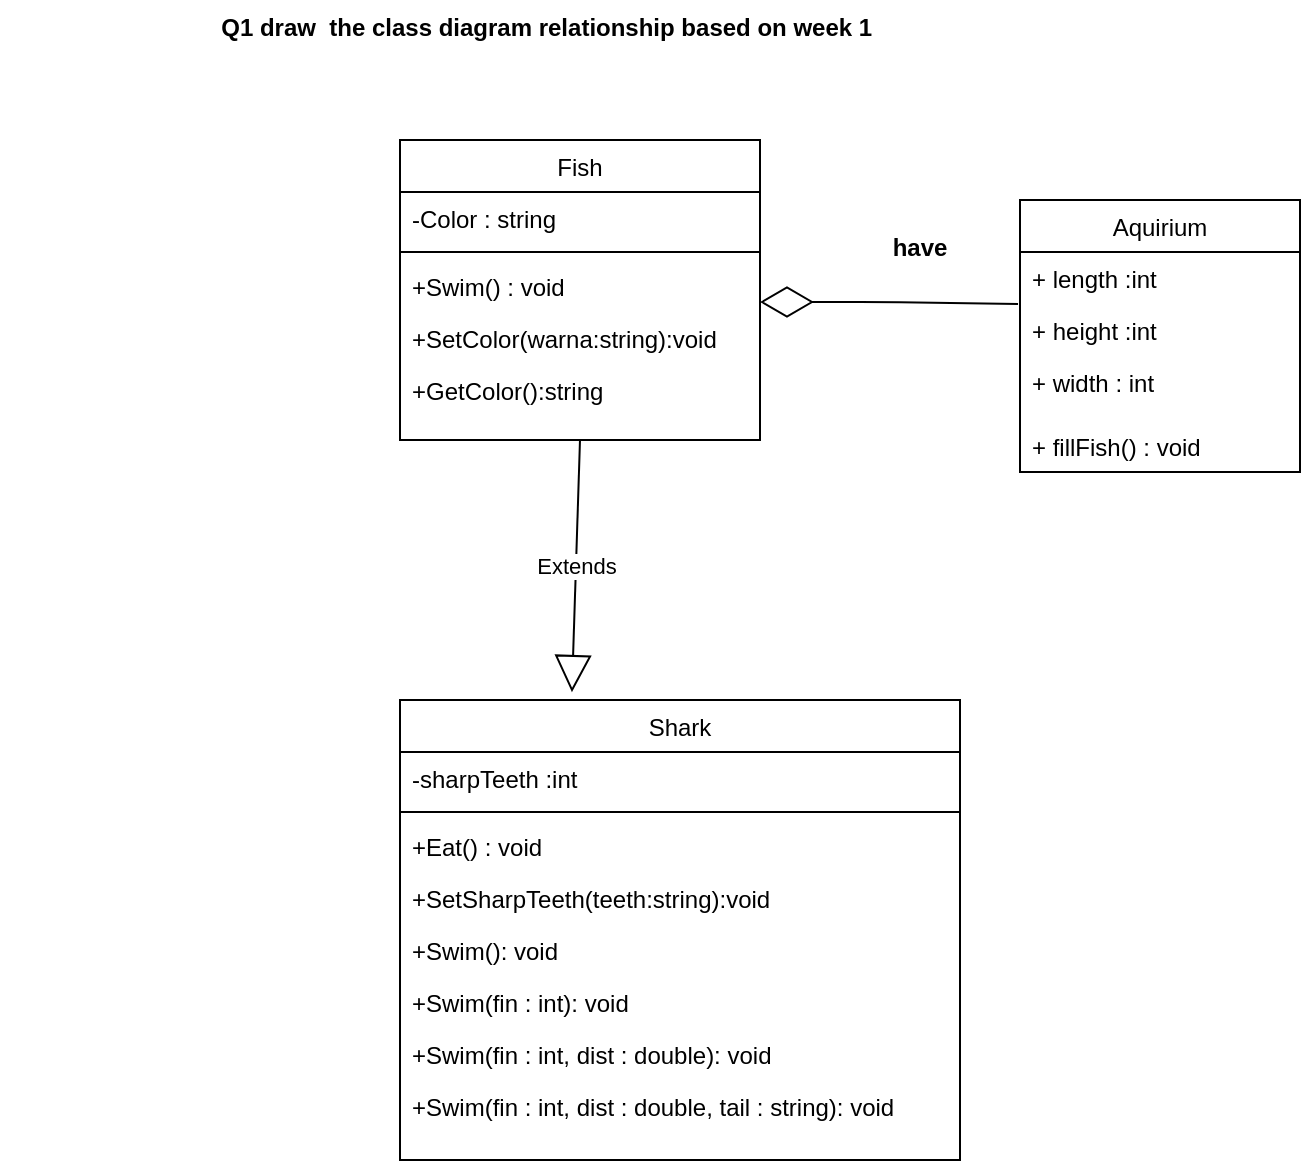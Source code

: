 <mxfile version="13.8.1" type="github" pages="3">
  <diagram id="C5RBs43oDa-KdzZeNtuy" name="Page-1">
    <mxGraphModel dx="868" dy="482" grid="1" gridSize="10" guides="1" tooltips="1" connect="1" arrows="1" fold="1" page="1" pageScale="1" pageWidth="827" pageHeight="1169" math="0" shadow="0">
      <root>
        <mxCell id="WIyWlLk6GJQsqaUBKTNV-0" />
        <mxCell id="WIyWlLk6GJQsqaUBKTNV-1" parent="WIyWlLk6GJQsqaUBKTNV-0" />
        <mxCell id="zkfFHV4jXpPFQw0GAbJ--17" value="Fish" style="swimlane;fontStyle=0;align=center;verticalAlign=top;childLayout=stackLayout;horizontal=1;startSize=26;horizontalStack=0;resizeParent=1;resizeLast=0;collapsible=1;marginBottom=0;rounded=0;shadow=0;strokeWidth=1;" parent="WIyWlLk6GJQsqaUBKTNV-1" vertex="1">
          <mxGeometry x="240" y="120" width="180" height="150" as="geometry">
            <mxRectangle x="550" y="140" width="160" height="26" as="alternateBounds" />
          </mxGeometry>
        </mxCell>
        <mxCell id="zkfFHV4jXpPFQw0GAbJ--18" value="-Color : string" style="text;align=left;verticalAlign=top;spacingLeft=4;spacingRight=4;overflow=hidden;rotatable=0;points=[[0,0.5],[1,0.5]];portConstraint=eastwest;" parent="zkfFHV4jXpPFQw0GAbJ--17" vertex="1">
          <mxGeometry y="26" width="180" height="26" as="geometry" />
        </mxCell>
        <mxCell id="zkfFHV4jXpPFQw0GAbJ--23" value="" style="line;html=1;strokeWidth=1;align=left;verticalAlign=middle;spacingTop=-1;spacingLeft=3;spacingRight=3;rotatable=0;labelPosition=right;points=[];portConstraint=eastwest;" parent="zkfFHV4jXpPFQw0GAbJ--17" vertex="1">
          <mxGeometry y="52" width="180" height="8" as="geometry" />
        </mxCell>
        <mxCell id="zkfFHV4jXpPFQw0GAbJ--24" value="+Swim() : void" style="text;align=left;verticalAlign=top;spacingLeft=4;spacingRight=4;overflow=hidden;rotatable=0;points=[[0,0.5],[1,0.5]];portConstraint=eastwest;" parent="zkfFHV4jXpPFQw0GAbJ--17" vertex="1">
          <mxGeometry y="60" width="180" height="26" as="geometry" />
        </mxCell>
        <mxCell id="zkfFHV4jXpPFQw0GAbJ--25" value="+SetColor(warna:string):void" style="text;align=left;verticalAlign=top;spacingLeft=4;spacingRight=4;overflow=hidden;rotatable=0;points=[[0,0.5],[1,0.5]];portConstraint=eastwest;" parent="zkfFHV4jXpPFQw0GAbJ--17" vertex="1">
          <mxGeometry y="86" width="180" height="26" as="geometry" />
        </mxCell>
        <mxCell id="B6ZiT-XVmnk7u_5Jqb1H-2" value="+GetColor():string" style="text;align=left;verticalAlign=top;spacingLeft=4;spacingRight=4;overflow=hidden;rotatable=0;points=[[0,0.5],[1,0.5]];portConstraint=eastwest;" vertex="1" parent="zkfFHV4jXpPFQw0GAbJ--17">
          <mxGeometry y="112" width="180" height="26" as="geometry" />
        </mxCell>
        <mxCell id="B6ZiT-XVmnk7u_5Jqb1H-3" value="Shark" style="swimlane;fontStyle=0;align=center;verticalAlign=top;childLayout=stackLayout;horizontal=1;startSize=26;horizontalStack=0;resizeParent=1;resizeLast=0;collapsible=1;marginBottom=0;rounded=0;shadow=0;strokeWidth=1;" vertex="1" parent="WIyWlLk6GJQsqaUBKTNV-1">
          <mxGeometry x="240" y="400" width="280" height="230" as="geometry">
            <mxRectangle x="550" y="140" width="160" height="26" as="alternateBounds" />
          </mxGeometry>
        </mxCell>
        <mxCell id="B6ZiT-XVmnk7u_5Jqb1H-4" value="-sharpTeeth :int" style="text;align=left;verticalAlign=top;spacingLeft=4;spacingRight=4;overflow=hidden;rotatable=0;points=[[0,0.5],[1,0.5]];portConstraint=eastwest;" vertex="1" parent="B6ZiT-XVmnk7u_5Jqb1H-3">
          <mxGeometry y="26" width="280" height="26" as="geometry" />
        </mxCell>
        <mxCell id="B6ZiT-XVmnk7u_5Jqb1H-5" value="" style="line;html=1;strokeWidth=1;align=left;verticalAlign=middle;spacingTop=-1;spacingLeft=3;spacingRight=3;rotatable=0;labelPosition=right;points=[];portConstraint=eastwest;" vertex="1" parent="B6ZiT-XVmnk7u_5Jqb1H-3">
          <mxGeometry y="52" width="280" height="8" as="geometry" />
        </mxCell>
        <mxCell id="B6ZiT-XVmnk7u_5Jqb1H-6" value="+Eat() : void" style="text;align=left;verticalAlign=top;spacingLeft=4;spacingRight=4;overflow=hidden;rotatable=0;points=[[0,0.5],[1,0.5]];portConstraint=eastwest;" vertex="1" parent="B6ZiT-XVmnk7u_5Jqb1H-3">
          <mxGeometry y="60" width="280" height="26" as="geometry" />
        </mxCell>
        <mxCell id="B6ZiT-XVmnk7u_5Jqb1H-7" value="+SetSharpTeeth(teeth:string):void" style="text;align=left;verticalAlign=top;spacingLeft=4;spacingRight=4;overflow=hidden;rotatable=0;points=[[0,0.5],[1,0.5]];portConstraint=eastwest;" vertex="1" parent="B6ZiT-XVmnk7u_5Jqb1H-3">
          <mxGeometry y="86" width="280" height="26" as="geometry" />
        </mxCell>
        <mxCell id="B6ZiT-XVmnk7u_5Jqb1H-8" value="+Swim(): void" style="text;align=left;verticalAlign=top;spacingLeft=4;spacingRight=4;overflow=hidden;rotatable=0;points=[[0,0.5],[1,0.5]];portConstraint=eastwest;" vertex="1" parent="B6ZiT-XVmnk7u_5Jqb1H-3">
          <mxGeometry y="112" width="280" height="26" as="geometry" />
        </mxCell>
        <mxCell id="B6ZiT-XVmnk7u_5Jqb1H-9" value="+Swim(fin : int): void" style="text;align=left;verticalAlign=top;spacingLeft=4;spacingRight=4;overflow=hidden;rotatable=0;points=[[0,0.5],[1,0.5]];portConstraint=eastwest;" vertex="1" parent="B6ZiT-XVmnk7u_5Jqb1H-3">
          <mxGeometry y="138" width="280" height="26" as="geometry" />
        </mxCell>
        <mxCell id="B6ZiT-XVmnk7u_5Jqb1H-17" value="+Swim(fin : int, dist : double): void" style="text;align=left;verticalAlign=top;spacingLeft=4;spacingRight=4;overflow=hidden;rotatable=0;points=[[0,0.5],[1,0.5]];portConstraint=eastwest;" vertex="1" parent="B6ZiT-XVmnk7u_5Jqb1H-3">
          <mxGeometry y="164" width="280" height="26" as="geometry" />
        </mxCell>
        <mxCell id="B6ZiT-XVmnk7u_5Jqb1H-26" value="+Swim(fin : int, dist : double, tail : string): void" style="text;align=left;verticalAlign=top;spacingLeft=4;spacingRight=4;overflow=hidden;rotatable=0;points=[[0,0.5],[1,0.5]];portConstraint=eastwest;" vertex="1" parent="B6ZiT-XVmnk7u_5Jqb1H-3">
          <mxGeometry y="190" width="280" height="26" as="geometry" />
        </mxCell>
        <mxCell id="B6ZiT-XVmnk7u_5Jqb1H-28" value="Extends" style="endArrow=block;endSize=16;endFill=0;html=1;exitX=0.5;exitY=1;exitDx=0;exitDy=0;entryX=0.307;entryY=-0.017;entryDx=0;entryDy=0;entryPerimeter=0;" edge="1" parent="WIyWlLk6GJQsqaUBKTNV-1" source="zkfFHV4jXpPFQw0GAbJ--17" target="B6ZiT-XVmnk7u_5Jqb1H-3">
          <mxGeometry width="160" relative="1" as="geometry">
            <mxPoint x="280" y="340" as="sourcePoint" />
            <mxPoint x="440" y="340" as="targetPoint" />
          </mxGeometry>
        </mxCell>
        <mxCell id="B6ZiT-XVmnk7u_5Jqb1H-48" value="" style="endArrow=diamondThin;endFill=0;endSize=24;html=1;exitX=-0.007;exitY=1;exitDx=0;exitDy=0;exitPerimeter=0;" edge="1" parent="WIyWlLk6GJQsqaUBKTNV-1" source="B6ZiT-XVmnk7u_5Jqb1H-44">
          <mxGeometry width="160" relative="1" as="geometry">
            <mxPoint x="420" y="201" as="sourcePoint" />
            <mxPoint x="420" y="201" as="targetPoint" />
            <Array as="points">
              <mxPoint x="480" y="201" />
            </Array>
          </mxGeometry>
        </mxCell>
        <mxCell id="B6ZiT-XVmnk7u_5Jqb1H-49" value="have" style="text;align=center;fontStyle=1;verticalAlign=middle;spacingLeft=3;spacingRight=3;strokeColor=none;rotatable=0;points=[[0,0.5],[1,0.5]];portConstraint=eastwest;" vertex="1" parent="WIyWlLk6GJQsqaUBKTNV-1">
          <mxGeometry x="470" y="160" width="60" height="26" as="geometry" />
        </mxCell>
        <mxCell id="B6ZiT-XVmnk7u_5Jqb1H-43" value="Aquirium" style="swimlane;fontStyle=0;childLayout=stackLayout;horizontal=1;startSize=26;fillColor=none;horizontalStack=0;resizeParent=1;resizeParentMax=0;resizeLast=0;collapsible=1;marginBottom=0;" vertex="1" parent="WIyWlLk6GJQsqaUBKTNV-1">
          <mxGeometry x="550" y="150" width="140" height="136" as="geometry" />
        </mxCell>
        <mxCell id="B6ZiT-XVmnk7u_5Jqb1H-44" value="+ length :int" style="text;strokeColor=none;fillColor=none;align=left;verticalAlign=top;spacingLeft=4;spacingRight=4;overflow=hidden;rotatable=0;points=[[0,0.5],[1,0.5]];portConstraint=eastwest;" vertex="1" parent="B6ZiT-XVmnk7u_5Jqb1H-43">
          <mxGeometry y="26" width="140" height="26" as="geometry" />
        </mxCell>
        <mxCell id="B6ZiT-XVmnk7u_5Jqb1H-45" value="+ height :int" style="text;strokeColor=none;fillColor=none;align=left;verticalAlign=top;spacingLeft=4;spacingRight=4;overflow=hidden;rotatable=0;points=[[0,0.5],[1,0.5]];portConstraint=eastwest;" vertex="1" parent="B6ZiT-XVmnk7u_5Jqb1H-43">
          <mxGeometry y="52" width="140" height="26" as="geometry" />
        </mxCell>
        <mxCell id="B6ZiT-XVmnk7u_5Jqb1H-46" value="+ width : int" style="text;strokeColor=none;fillColor=none;align=left;verticalAlign=top;spacingLeft=4;spacingRight=4;overflow=hidden;rotatable=0;points=[[0,0.5],[1,0.5]];portConstraint=eastwest;" vertex="1" parent="B6ZiT-XVmnk7u_5Jqb1H-43">
          <mxGeometry y="78" width="140" height="32" as="geometry" />
        </mxCell>
        <mxCell id="B6ZiT-XVmnk7u_5Jqb1H-47" value="+ fillFish() : void" style="text;strokeColor=none;fillColor=none;align=left;verticalAlign=top;spacingLeft=4;spacingRight=4;overflow=hidden;rotatable=0;points=[[0,0.5],[1,0.5]];portConstraint=eastwest;" vertex="1" parent="B6ZiT-XVmnk7u_5Jqb1H-43">
          <mxGeometry y="110" width="140" height="26" as="geometry" />
        </mxCell>
        <mxCell id="B6ZiT-XVmnk7u_5Jqb1H-51" value="Q1 draw  the class diagram relationship based on week 1 " style="text;align=center;fontStyle=1;verticalAlign=middle;spacingLeft=3;spacingRight=3;strokeColor=none;rotatable=0;points=[[0,0.5],[1,0.5]];portConstraint=eastwest;" vertex="1" parent="WIyWlLk6GJQsqaUBKTNV-1">
          <mxGeometry x="40" y="50" width="550" height="26" as="geometry" />
        </mxCell>
      </root>
    </mxGraphModel>
  </diagram>
  <diagram id="Zk4hrs9dQAwxNpQNC8_k" name="Page-2">
    <mxGraphModel dx="868" dy="482" grid="1" gridSize="10" guides="1" tooltips="1" connect="1" arrows="1" fold="1" page="1" pageScale="1" pageWidth="850" pageHeight="1100" math="0" shadow="0">
      <root>
        <mxCell id="QQi8MCvBWivWiMJCKwUC-0" />
        <mxCell id="QQi8MCvBWivWiMJCKwUC-1" parent="QQi8MCvBWivWiMJCKwUC-0" />
        <mxCell id="QQi8MCvBWivWiMJCKwUC-3" value="Q2 " style="text;align=center;fontStyle=1;verticalAlign=middle;spacingLeft=3;spacingRight=3;strokeColor=none;rotatable=0;points=[[0,0.5],[1,0.5]];portConstraint=eastwest;" vertex="1" parent="QQi8MCvBWivWiMJCKwUC-1">
          <mxGeometry x="60" y="40" width="80" height="26" as="geometry" />
        </mxCell>
        <mxCell id="QQi8MCvBWivWiMJCKwUC-4" value="Book" style="swimlane;fontStyle=1;align=center;verticalAlign=top;childLayout=stackLayout;horizontal=1;startSize=26;horizontalStack=0;resizeParent=1;resizeParentMax=0;resizeLast=0;collapsible=1;marginBottom=0;" vertex="1" parent="QQi8MCvBWivWiMJCKwUC-1">
          <mxGeometry x="340" y="110" width="160" height="204" as="geometry" />
        </mxCell>
        <mxCell id="QQi8MCvBWivWiMJCKwUC-5" value="-Isbn : int " style="text;strokeColor=none;fillColor=none;align=left;verticalAlign=top;spacingLeft=4;spacingRight=4;overflow=hidden;rotatable=0;points=[[0,0.5],[1,0.5]];portConstraint=eastwest;" vertex="1" parent="QQi8MCvBWivWiMJCKwUC-4">
          <mxGeometry y="26" width="160" height="26" as="geometry" />
        </mxCell>
        <mxCell id="QQi8MCvBWivWiMJCKwUC-8" value="- AuthorName : String" style="text;strokeColor=none;fillColor=none;align=left;verticalAlign=top;spacingLeft=4;spacingRight=4;overflow=hidden;rotatable=0;points=[[0,0.5],[1,0.5]];portConstraint=eastwest;" vertex="1" parent="QQi8MCvBWivWiMJCKwUC-4">
          <mxGeometry y="52" width="160" height="26" as="geometry" />
        </mxCell>
        <mxCell id="QQi8MCvBWivWiMJCKwUC-9" value="# CDprovided : string" style="text;strokeColor=none;fillColor=none;align=left;verticalAlign=top;spacingLeft=4;spacingRight=4;overflow=hidden;rotatable=0;points=[[0,0.5],[1,0.5]];portConstraint=eastwest;" vertex="1" parent="QQi8MCvBWivWiMJCKwUC-4">
          <mxGeometry y="78" width="160" height="26" as="geometry" />
        </mxCell>
        <mxCell id="QQi8MCvBWivWiMJCKwUC-6" value="" style="line;strokeWidth=1;fillColor=none;align=left;verticalAlign=middle;spacingTop=-1;spacingLeft=3;spacingRight=3;rotatable=0;labelPosition=right;points=[];portConstraint=eastwest;" vertex="1" parent="QQi8MCvBWivWiMJCKwUC-4">
          <mxGeometry y="104" width="160" height="48" as="geometry" />
        </mxCell>
        <mxCell id="QQi8MCvBWivWiMJCKwUC-10" value="+SetBookName()" style="text;strokeColor=none;fillColor=none;align=left;verticalAlign=top;spacingLeft=4;spacingRight=4;overflow=hidden;rotatable=0;points=[[0,0.5],[1,0.5]];portConstraint=eastwest;" vertex="1" parent="QQi8MCvBWivWiMJCKwUC-4">
          <mxGeometry y="152" width="160" height="26" as="geometry" />
        </mxCell>
        <mxCell id="QQi8MCvBWivWiMJCKwUC-7" value="+GetBook()" style="text;strokeColor=none;fillColor=none;align=left;verticalAlign=top;spacingLeft=4;spacingRight=4;overflow=hidden;rotatable=0;points=[[0,0.5],[1,0.5]];portConstraint=eastwest;" vertex="1" parent="QQi8MCvBWivWiMJCKwUC-4">
          <mxGeometry y="178" width="160" height="26" as="geometry" />
        </mxCell>
      </root>
    </mxGraphModel>
  </diagram>
  <diagram id="yYma8DdV-mIwvzfLpLG9" name="Page-3">
    <mxGraphModel dx="868" dy="482" grid="1" gridSize="10" guides="1" tooltips="1" connect="1" arrows="1" fold="1" page="1" pageScale="1" pageWidth="850" pageHeight="1100" math="0" shadow="0">
      <root>
        <mxCell id="na8NFxwgWezLCR7o5Q3U-0" />
        <mxCell id="na8NFxwgWezLCR7o5Q3U-1" parent="na8NFxwgWezLCR7o5Q3U-0" />
        <mxCell id="qhxpcATS1l5KvApoZj6C-7" value="Q3" style="text;align=center;fontStyle=1;verticalAlign=middle;spacingLeft=3;spacingRight=3;strokeColor=none;rotatable=0;points=[[0,0.5],[1,0.5]];portConstraint=eastwest;" vertex="1" parent="na8NFxwgWezLCR7o5Q3U-1">
          <mxGeometry x="80" y="70" width="80" height="26" as="geometry" />
        </mxCell>
        <mxCell id="qhxpcATS1l5KvApoZj6C-34" style="edgeStyle=orthogonalEdgeStyle;rounded=0;orthogonalLoop=1;jettySize=auto;html=1;entryX=0;entryY=0.5;entryDx=0;entryDy=0;" edge="1" parent="na8NFxwgWezLCR7o5Q3U-1" source="qhxpcATS1l5KvApoZj6C-15" target="qhxpcATS1l5KvApoZj6C-23">
          <mxGeometry relative="1" as="geometry" />
        </mxCell>
        <mxCell id="qhxpcATS1l5KvApoZj6C-15" value="Publisher" style="html=1;" vertex="1" parent="na8NFxwgWezLCR7o5Q3U-1">
          <mxGeometry x="65" y="160" width="110" height="50" as="geometry" />
        </mxCell>
        <mxCell id="qhxpcATS1l5KvApoZj6C-23" value="Book&lt;span style=&quot;color: rgba(0 , 0 , 0 , 0) ; font-family: monospace ; font-size: 0px&quot;&gt;%3CmxGraphModel%3E%3Croot%3E%3CmxCell%20id%3D%220%22%2F%3E%3CmxCell%20id%3D%221%22%20parent%3D%220%22%2F%3E%3CmxCell%20id%3D%222%22%20value%3D%22Publisher%22%20style%3D%22html%3D1%3B%22%20vertex%3D%221%22%20parent%3D%221%22%3E%3CmxGeometry%20x%3D%2265%22%20y%3D%22160%22%20width%3D%22110%22%20height%3D%2250%22%20as%3D%22geometry%22%2F%3E%3C%2FmxCell%3E%3C%2Froot%3E%3C%2FmxGraphModel%3E&lt;/span&gt;" style="html=1;" vertex="1" parent="na8NFxwgWezLCR7o5Q3U-1">
          <mxGeometry x="290" y="120" width="110" height="50" as="geometry" />
        </mxCell>
        <mxCell id="qhxpcATS1l5KvApoZj6C-24" value="Owner" style="html=1;" vertex="1" parent="na8NFxwgWezLCR7o5Q3U-1">
          <mxGeometry x="310" y="290" width="110" height="60" as="geometry" />
        </mxCell>
        <mxCell id="qhxpcATS1l5KvApoZj6C-31" style="rounded=0;orthogonalLoop=1;jettySize=auto;html=1;entryX=0.5;entryY=1;entryDx=0;entryDy=0;edgeStyle=orthogonalEdgeStyle;endArrow=none;endFill=0;" edge="1" parent="na8NFxwgWezLCR7o5Q3U-1" source="qhxpcATS1l5KvApoZj6C-25" target="qhxpcATS1l5KvApoZj6C-15">
          <mxGeometry relative="1" as="geometry" />
        </mxCell>
        <mxCell id="qhxpcATS1l5KvApoZj6C-25" value="Author" style="html=1;" vertex="1" parent="na8NFxwgWezLCR7o5Q3U-1">
          <mxGeometry x="65" y="280" width="110" height="50" as="geometry" />
        </mxCell>
        <mxCell id="qhxpcATS1l5KvApoZj6C-33" style="edgeStyle=orthogonalEdgeStyle;rounded=0;orthogonalLoop=1;jettySize=auto;html=1;entryX=1;entryY=0.75;entryDx=0;entryDy=0;endArrow=none;endFill=0;startArrow=diamondThin;startFill=1;" edge="1" parent="na8NFxwgWezLCR7o5Q3U-1" source="qhxpcATS1l5KvApoZj6C-26" target="qhxpcATS1l5KvApoZj6C-23">
          <mxGeometry relative="1" as="geometry">
            <Array as="points">
              <mxPoint x="570" y="158" />
            </Array>
          </mxGeometry>
        </mxCell>
        <mxCell id="qhxpcATS1l5KvApoZj6C-37" style="edgeStyle=orthogonalEdgeStyle;rounded=0;orthogonalLoop=1;jettySize=auto;html=1;entryX=1;entryY=0.75;entryDx=0;entryDy=0;startArrow=none;startFill=0;endArrow=diamondThin;endFill=1;" edge="1" parent="na8NFxwgWezLCR7o5Q3U-1" source="qhxpcATS1l5KvApoZj6C-26" target="qhxpcATS1l5KvApoZj6C-24">
          <mxGeometry relative="1" as="geometry" />
        </mxCell>
        <mxCell id="qhxpcATS1l5KvApoZj6C-26" value="Library" style="html=1;" vertex="1" parent="na8NFxwgWezLCR7o5Q3U-1">
          <mxGeometry x="540" y="240" width="110" height="50" as="geometry" />
        </mxCell>
        <mxCell id="qhxpcATS1l5KvApoZj6C-30" value="" style="edgeStyle=orthogonalEdgeStyle;rounded=0;orthogonalLoop=1;jettySize=auto;html=1;endArrow=none;endFill=0;" edge="1" parent="na8NFxwgWezLCR7o5Q3U-1" source="qhxpcATS1l5KvApoZj6C-27" target="qhxpcATS1l5KvApoZj6C-24">
          <mxGeometry relative="1" as="geometry" />
        </mxCell>
        <mxCell id="qhxpcATS1l5KvApoZj6C-27" value="Fiction Category" style="html=1;" vertex="1" parent="na8NFxwgWezLCR7o5Q3U-1">
          <mxGeometry x="220" y="390" width="110" height="50" as="geometry" />
        </mxCell>
        <mxCell id="qhxpcATS1l5KvApoZj6C-29" style="edgeStyle=orthogonalEdgeStyle;rounded=0;orthogonalLoop=1;jettySize=auto;html=1;entryX=0.5;entryY=1;entryDx=0;entryDy=0;endArrow=none;endFill=0;" edge="1" parent="na8NFxwgWezLCR7o5Q3U-1" source="qhxpcATS1l5KvApoZj6C-28" target="qhxpcATS1l5KvApoZj6C-24">
          <mxGeometry relative="1" as="geometry" />
        </mxCell>
        <mxCell id="qhxpcATS1l5KvApoZj6C-28" value="Mystery Category" style="html=1;" vertex="1" parent="na8NFxwgWezLCR7o5Q3U-1">
          <mxGeometry x="400" y="390" width="110" height="50" as="geometry" />
        </mxCell>
        <mxCell id="qhxpcATS1l5KvApoZj6C-35" value="write" style="text;align=center;fontStyle=1;verticalAlign=middle;spacingLeft=3;spacingRight=3;strokeColor=none;rotatable=0;points=[[0,0.5],[1,0.5]];portConstraint=eastwest;" vertex="1" parent="na8NFxwgWezLCR7o5Q3U-1">
          <mxGeometry x="130" y="234" width="80" height="26" as="geometry" />
        </mxCell>
        <mxCell id="qhxpcATS1l5KvApoZj6C-36" value="publish" style="text;align=center;fontStyle=1;verticalAlign=middle;spacingLeft=3;spacingRight=3;strokeColor=none;rotatable=0;points=[[0,0.5],[1,0.5]];portConstraint=eastwest;" vertex="1" parent="na8NFxwgWezLCR7o5Q3U-1">
          <mxGeometry x="170" y="100" width="80" height="26" as="geometry" />
        </mxCell>
        <mxCell id="qhxpcATS1l5KvApoZj6C-38" value="1" style="text;align=center;fontStyle=1;verticalAlign=middle;spacingLeft=3;spacingRight=3;strokeColor=none;rotatable=0;points=[[0,0.5],[1,0.5]];portConstraint=eastwest;" vertex="1" parent="na8NFxwgWezLCR7o5Q3U-1">
          <mxGeometry x="480" y="208" width="80" height="26" as="geometry" />
        </mxCell>
        <mxCell id="qhxpcATS1l5KvApoZj6C-39" value="1 ..*" style="text;align=center;fontStyle=1;verticalAlign=middle;spacingLeft=3;spacingRight=3;strokeColor=none;rotatable=0;points=[[0,0.5],[1,0.5]];portConstraint=eastwest;" vertex="1" parent="na8NFxwgWezLCR7o5Q3U-1">
          <mxGeometry x="470" y="340" width="80" height="26" as="geometry" />
        </mxCell>
      </root>
    </mxGraphModel>
  </diagram>
</mxfile>
